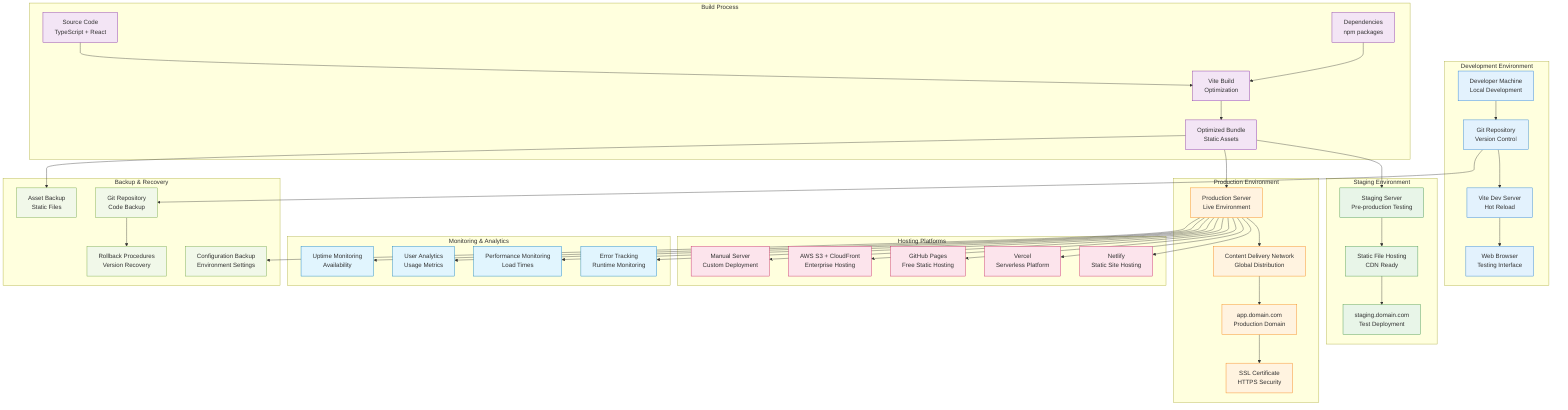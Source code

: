 graph TD
    subgraph "Development Environment"
        DevMachine[Developer Machine<br/>Local Development]
        Git[Git Repository<br/>Version Control]
        Vite[Vite Dev Server<br/>Hot Reload]
        Browser[Web Browser<br/>Testing Interface]
    end

    subgraph "Build Process"
        SourceCode[Source Code<br/>TypeScript + React]
        Dependencies[Dependencies<br/>npm packages]
        ViteBuild[Vite Build<br/>Optimization]
        Bundle[Optimized Bundle<br/>Static Assets]
    end

    subgraph "Staging Environment"
        StagingServer[Staging Server<br/>Pre-production Testing]
        StaticHosting[Static File Hosting<br/>CDN Ready]
        DomainStaging[staging.domain.com<br/>Test Deployment]
    end

    subgraph "Production Environment"
        ProdServer[Production Server<br/>Live Environment]
        CDN[Content Delivery Network<br/>Global Distribution]
        DomainProd[app.domain.com<br/>Production Domain]
        SSL[SSL Certificate<br/>HTTPS Security]
    end

    subgraph "Hosting Platforms"
        Netlify[Netlify<br/>Static Site Hosting]
        Vercel[Vercel<br/>Serverless Platform]
        GitHubPages[GitHub Pages<br/>Free Static Hosting]
        AWS[AWS S3 + CloudFront<br/>Enterprise Hosting]
        Manual[Manual Server<br/>Custom Deployment]
    end

    subgraph "Monitoring & Analytics"
        ErrorTracking[Error Tracking<br/>Runtime Monitoring]
        Performance[Performance Monitoring<br/>Load Times]
        Analytics[User Analytics<br/>Usage Metrics]
        Uptime[Uptime Monitoring<br/>Availability]
    end

    subgraph "Backup & Recovery"
        GitBackup[Git Repository<br/>Code Backup]
        AssetBackup[Asset Backup<br/>Static Files]
        ConfigBackup[Configuration Backup<br/>Environment Settings]
        Rollback[Rollback Procedures<br/>Version Recovery]
    end

    DevMachine --> Git
    Git --> Vite
    Vite --> Browser

    SourceCode --> ViteBuild
    Dependencies --> ViteBuild
    ViteBuild --> Bundle

    Bundle --> StagingServer
    StagingServer --> StaticHosting
    StaticHosting --> DomainStaging

    Bundle --> ProdServer
    ProdServer --> CDN
    CDN --> DomainProd
    DomainProd --> SSL

    ProdServer --> Netlify
    ProdServer --> Vercel
    ProdServer --> GitHubPages
    ProdServer --> AWS
    ProdServer --> Manual

    ProdServer --> ErrorTracking
    ProdServer --> Performance
    ProdServer --> Analytics
    ProdServer --> Uptime

    Git --> GitBackup
    Bundle --> AssetBackup
    ProdServer --> ConfigBackup
    GitBackup --> Rollback

    classDef dev fill:#e3f2fd,stroke:#1976d2
    classDef build fill:#f3e5f5,stroke:#7b1fa2
    classDef staging fill:#e8f5e8,stroke:#388e3c
    classDef prod fill:#fff3e0,stroke:#f57c00
    classDef hosting fill:#fce4ec,stroke:#c2185b
    classDef monitoring fill:#e1f5fe,stroke:#0277bd
    classDef backup fill:#f1f8e9,stroke:#689f38

    class DevMachine,Git,Vite,Browser dev
    class SourceCode,Dependencies,ViteBuild,Bundle build
    class StagingServer,StaticHosting,DomainStaging staging
    class ProdServer,CDN,DomainProd,SSL prod
    class Netlify,Vercel,GitHubPages,AWS,Manual hosting
    class ErrorTracking,Performance,Analytics,Uptime monitoring
    class GitBackup,AssetBackup,ConfigBackup,Rollback backup
